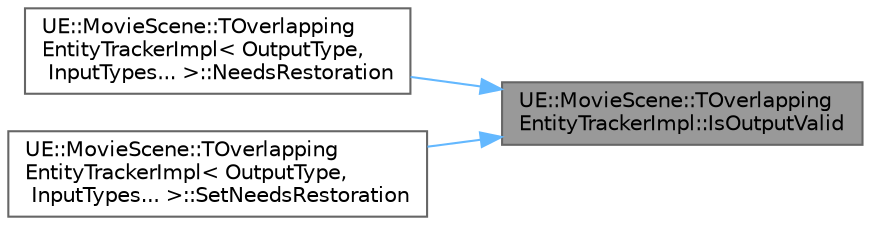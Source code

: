 digraph "UE::MovieScene::TOverlappingEntityTrackerImpl::IsOutputValid"
{
 // INTERACTIVE_SVG=YES
 // LATEX_PDF_SIZE
  bgcolor="transparent";
  edge [fontname=Helvetica,fontsize=10,labelfontname=Helvetica,labelfontsize=10];
  node [fontname=Helvetica,fontsize=10,shape=box,height=0.2,width=0.4];
  rankdir="RL";
  Node1 [id="Node000001",label="UE::MovieScene::TOverlapping\lEntityTrackerImpl::IsOutputValid",height=0.2,width=0.4,color="gray40", fillcolor="grey60", style="filled", fontcolor="black",tooltip=" "];
  Node1 -> Node2 [id="edge1_Node000001_Node000002",dir="back",color="steelblue1",style="solid",tooltip=" "];
  Node2 [id="Node000002",label="UE::MovieScene::TOverlapping\lEntityTrackerImpl\< OutputType,\l InputTypes... \>::NeedsRestoration",height=0.2,width=0.4,color="grey40", fillcolor="white", style="filled",URL="$d5/de1/structUE_1_1MovieScene_1_1TOverlappingEntityTrackerImpl.html#a1c6cf6a7568f4f53799428b8c1149331",tooltip=" "];
  Node1 -> Node3 [id="edge2_Node000001_Node000003",dir="back",color="steelblue1",style="solid",tooltip=" "];
  Node3 [id="Node000003",label="UE::MovieScene::TOverlapping\lEntityTrackerImpl\< OutputType,\l InputTypes... \>::SetNeedsRestoration",height=0.2,width=0.4,color="grey40", fillcolor="white", style="filled",URL="$d5/de1/structUE_1_1MovieScene_1_1TOverlappingEntityTrackerImpl.html#a60bf1c93183e982fc2a3a34ccbe8226d",tooltip=" "];
}
